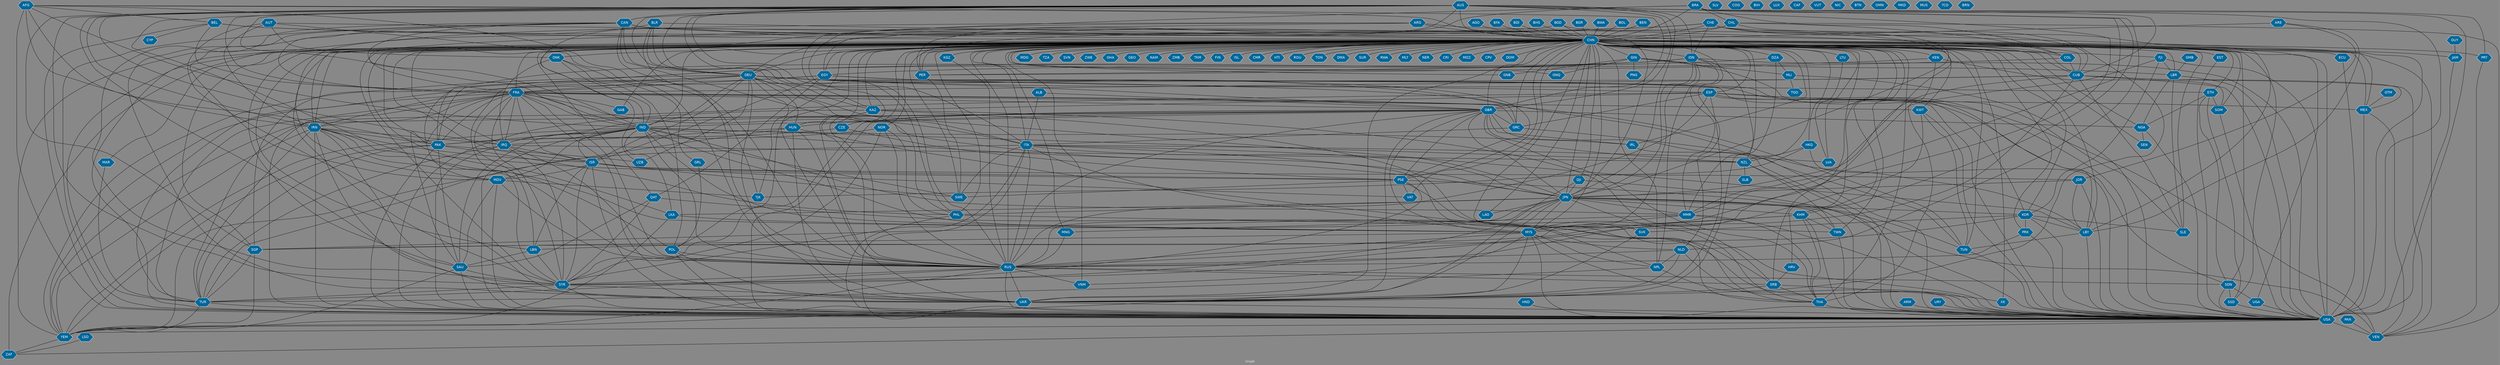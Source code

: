 // Countries together in item graph
graph {
	graph [bgcolor="#888888" fontcolor=white fontsize=12 label="Graph" outputorder=edgesfirst overlap=prism]
	node [color=white fillcolor="#006699" fontcolor=white fontname=Helvetica shape=hexagon style=filled]
	edge [arrowhead=open color=black fontcolor=white fontname=Courier fontsize=12]
		AFG [label=AFG]
		USA [label=USA]
		SDN [label=SDN]
		THA [label=THA]
		CHN [label=CHN]
		IRN [label=IRN]
		TUR [label=TUR]
		NLD [label=NLD]
		MYS [label=MYS]
		KEN [label=KEN]
		UKR [label=UKR]
		PHL [label=PHL]
		IND [label=IND]
		PAK [label=PAK]
		FRA [label=FRA]
		JPN [label=JPN]
		ISR [label=ISR]
		PSE [label=PSE]
		RUS [label=RUS]
		LAO [label=LAO]
		GBR [label=GBR]
		SGP [label=SGP]
		SLE [label=SLE]
		KOR [label=KOR]
		CUB [label=CUB]
		ARG [label=ARG]
		SRB [label=SRB]
		EGY [label=EGY]
		BEL [label=BEL]
		GRC [label=GRC]
		ESP [label=ESP]
		BRA [label=BRA]
		SYR [label=SYR]
		SSD [label=SSD]
		MMR [label=MMR]
		AUT [label=AUT]
		COL [label=COL]
		VEN [label=VEN]
		IRL [label=IRL]
		NPL [label=NPL]
		DEU [label=DEU]
		PRK [label=PRK]
		VNM [label=VNM]
		KAZ [label=KAZ]
		IDN [label=IDN]
		AUS [label=AUS]
		HUN [label=HUN]
		MEX [label=MEX]
		ITA [label=ITA]
		MDG [label=MDG]
		NOR [label=NOR]
		TZA [label=TZA]
		CAN [label=CAN]
		NZL [label=NZL]
		KHM [label=KHM]
		SVN [label=SVN]
		ETH [label=ETH]
		ZAF [label=ZAF]
		CHL [label=CHL]
		YEM [label=YEM]
		SAU [label=SAU]
		NGA [label=NGA]
		FJI [label=FJI]
		KWT [label=KWT]
		TJK [label=TJK]
		GNB [label=GNB]
		GIN [label=GIN]
		IRQ [label=IRQ]
		TWN [label=TWN]
		LKA [label=LKA]
		ZWE [label=ZWE]
		LBY [label=LBY]
		GAB [label=GAB]
		AGO [label=AGO]
		CHE [label=CHE]
		SLV [label=SLV]
		GHA [label=GHA]
		CZE [label=CZE]
		MNG [label=MNG]
		PER [label=PER]
		TUN [label=TUN]
		XK [label=XK]
		DNK [label=DNK]
		POL [label=POL]
		LTU [label=LTU]
		MDV [label=MDV]
		BLR [label=BLR]
		LBR [label=LBR]
		HND [label=HND]
		SOM [label=SOM]
		GEO [label=GEO]
		COG [label=COG]
		BGD [label=BGD]
		NAM [label=NAM]
		LVA [label=LVA]
		DJI [label=DJI]
		ZMB [label=ZMB]
		TKM [label=TKM]
		DZA [label=DZA]
		FIN [label=FIN]
		BFA [label=BFA]
		PNG [label=PNG]
		ALB [label=ALB]
		ISL [label=ISL]
		BIH [label=BIH]
		SWE [label=SWE]
		CMR [label=CMR]
		KGZ [label=KGZ]
		ECU [label=ECU]
		MLI [label=MLI]
		GMB [label=GMB]
		VAT [label=VAT]
		PAN [label=PAN]
		SVK [label=SVK]
		QAT [label=QAT]
		LBN [label=LBN]
		HTI [label=HTI]
		ROU [label=ROU]
		UZB [label=UZB]
		PRT [label=PRT]
		TON [label=TON]
		HKG [label=HKG]
		LUX [label=LUX]
		JOR [label=JOR]
		CAF [label=CAF]
		UGA [label=UGA]
		JAM [label=JAM]
		DMA [label=DMA]
		SUR [label=SUR]
		HRV [label=HRV]
		MAR [label=MAR]
		LSO [label=LSO]
		SLB [label=SLB]
		VUT [label=VUT]
		ARM [label=ARM]
		BDI [label=BDI]
		ARE [label=ARE]
		RWA [label=RWA]
		BHS [label=BHS]
		BGR [label=BGR]
		GNQ [label=GNQ]
		EST [label=EST]
		MLT [label=MLT]
		NIC [label=NIC]
		NER [label=NER]
		BTN [label=BTN]
		OMN [label=OMN]
		URY [label=URY]
		CRI [label=CRI]
		BWA [label=BWA]
		MOZ [label=MOZ]
		SEN [label=SEN]
		BOL [label=BOL]
		GRL [label=GRL]
		GUY [label=GUY]
		CPV [label=CPV]
		TGO [label=TGO]
		MKD [label=MKD]
		BEN [label=BEN]
		DOM [label=DOM]
		MUS [label=MUS]
		GTM [label=GTM]
		CYP [label=CYP]
		TCD [label=TCD]
		BRN [label=BRN]
			CHN -- NER [weight=1]
			DEU -- ITA [weight=7]
			JPN -- LKA [weight=1]
			CHN -- NPL [weight=65]
			FRA -- IRN [weight=1]
			CHN -- SRB [weight=15]
			CHN -- IRQ [weight=11]
			IDN -- MYS [weight=7]
			IDN -- MMR [weight=2]
			CHN -- SVK [weight=2]
			NZL -- USA [weight=4]
			NOR -- SYR [weight=1]
			ARG -- USA [weight=1]
			CHN -- MEX [weight=9]
			CHN -- FIN [weight=3]
			AFG -- TJK [weight=1]
			BDI -- CHN [weight=1]
			ESP -- SDN [weight=1]
			AUS -- FRA [weight=1]
			CHE -- USA [weight=3]
			JPN -- PHL [weight=5]
			CHN -- ZWE [weight=5]
			BEN -- CHN [weight=1]
			AUS -- JPN [weight=7]
			CHN -- PRK [weight=1]
			LBY -- USA [weight=4]
			FRA -- YEM [weight=4]
			USA -- YEM [weight=11]
			JPN -- TWN [weight=5]
			MAR -- TUR [weight=1]
			RUS -- SDN [weight=1]
			PER -- SWE [weight=1]
			IDN -- PAK [weight=8]
			CHN -- SDN [weight=19]
			HUN -- UKR [weight=1]
			AUS -- DEU [weight=1]
			KOR -- PRK [weight=3]
			NGA -- USA [weight=2]
			HKG -- TJK [weight=1]
			KOR -- USA [weight=15]
			KWT -- SYR [weight=2]
			EGY -- PSE [weight=9]
			DEU -- PAK [weight=1]
			CAN -- DEU [weight=1]
			CHN -- KOR [weight=35]
			CHN -- PRT [weight=2]
			CHN -- IDN [weight=29]
			DEU -- IND [weight=2]
			ESP -- UKR [weight=1]
			CHN -- IND [weight=75]
			LKA -- MYS [weight=1]
			CHN -- SWE [weight=2]
			CHN -- PSE [weight=9]
			AUS -- IRQ [weight=7]
			KHM -- USA [weight=2]
			THA -- USA [weight=4]
			NLD -- UKR [weight=1]
			CAN -- CHN [weight=21]
			DJI -- JPN [weight=1]
			GBR -- IND [weight=3]
			ARE -- JOR [weight=1]
			MMR -- MYS [weight=1]
			LBN -- SYR [weight=8]
			RUS -- SRB [weight=1]
			BGD -- IND [weight=2]
			CHN -- FRA [weight=73]
			ALB -- ITA [weight=1]
			IND -- JPN [weight=5]
			PHL -- TWN [weight=1]
			IRN -- SYR [weight=8]
			ARE -- LBY [weight=1]
			ESP -- RUS [weight=1]
			NZL -- TWN [weight=1]
			KHM -- MYS [weight=1]
			AUS -- GBR [weight=4]
			CHN -- TKM [weight=1]
			IRN -- RUS [weight=6]
			USA -- ZAF [weight=1]
			PAK -- PHL [weight=1]
			CHN -- SVN [weight=1]
			SRB -- THA [weight=2]
			DNK -- IRQ [weight=1]
			BOL -- CHN [weight=4]
			CHN -- GNB [weight=1]
			CAN -- MDV [weight=1]
			CHN -- HRV [weight=1]
			CHN -- ITA [weight=43]
			ARG -- ITA [weight=1]
			JPN -- MYS [weight=1]
			NLD -- USA [weight=3]
			FRA -- SYR [weight=3]
			MEX -- USA [weight=7]
			TUR -- YEM [weight=1]
			CHN -- MNG [weight=35]
			CAN -- FRA [weight=1]
			SOM -- USA [weight=4]
			EGY -- IRN [weight=1]
			FRA -- RUS [weight=6]
			LKA -- YEM [weight=2]
			AUT -- UKR [weight=2]
			POL -- RUS [weight=1]
			DZA -- UKR [weight=2]
			GBR -- USA [weight=17]
			GIN -- LBR [weight=3]
			CHN -- GAB [weight=1]
			CHN -- TUN [weight=4]
			AUS -- UKR [weight=1]
			SYR -- USA [weight=30]
			ISR -- JOR [weight=1]
			CHN -- LVA [weight=1]
			CUB -- FRA [weight=4]
			ITA -- LBY [weight=2]
			ISR -- SYR [weight=6]
			CHN -- NLD [weight=17]
			HUN -- SRB [weight=1]
			IRQ -- USA [weight=45]
			CHN -- IRN [weight=17]
			ARE -- CHN [weight=2]
			FRA -- IRQ [weight=6]
			LTU -- LVA [weight=1]
			BRA -- PRT [weight=1]
			BRA -- COL [weight=1]
			IRL -- USA [weight=1]
			NOR -- PHL [weight=1]
			BLR -- DEU [weight=1]
			AUS -- RUS [weight=2]
			MMR -- THA [weight=4]
			JPN -- UKR [weight=4]
			CAN -- MEX [weight=1]
			AUS -- PHL [weight=1]
			CZE -- PAK [weight=1]
			KAZ -- SRB [weight=3]
			USA -- VEN [weight=18]
			JPN -- SGP [weight=1]
			POL -- UKR [weight=2]
			CHN -- MYS [weight=74]
			ISR -- MDV [weight=1]
			IDN -- NZL [weight=1]
			CHN -- NOR [weight=4]
			CHN -- YEM [weight=19]
			PRK -- RUS [weight=1]
			BRA -- PER [weight=3]
			ARG -- FRA [weight=1]
			NPL -- USA [weight=5]
			IND -- NPL [weight=6]
			DEU -- HUN [weight=1]
			ALB -- GBR [weight=1]
			CHN -- TZA [weight=6]
			CUB -- MEX [weight=1]
			QAT -- SYR [weight=1]
			PRT -- VEN [weight=1]
			DEU -- JPN [weight=8]
			CUB -- TUR [weight=1]
			MEX -- VEN [weight=1]
			CHN -- HTI [weight=1]
			CAN -- USA [weight=4]
			BRA -- RUS [weight=1]
			GBR -- YEM [weight=1]
			ETH -- SOM [weight=1]
			RUS -- TUR [weight=1]
			CHN -- TUR [weight=11]
			GBR -- TUN [weight=1]
			CHN -- SAU [weight=3]
			KWT -- TUN [weight=1]
			ISR -- PSE [weight=108]
			ARG -- CUB [weight=1]
			MNG -- RUS [weight=7]
			KWT -- USA [weight=1]
			FRA -- IND [weight=3]
			CAN -- RUS [weight=3]
			SAU -- SYR [weight=3]
			IND -- MDV [weight=1]
			CHN -- JAM [weight=3]
			MDV -- TJK [weight=1]
			MLI -- TGO [weight=1]
			HRV -- SRB [weight=1]
			CHE -- CUB [weight=1]
			AUS -- SGP [weight=2]
			CAN -- SYR [weight=3]
			KOR -- SLE [weight=1]
			CHN -- MDV [weight=17]
			CHN -- SOM [weight=6]
			GBR -- GRC [weight=2]
			CHN -- GIN [weight=5]
			TUR -- USA [weight=7]
			CHN -- ESP [weight=3]
			ETH -- NGA [weight=1]
			CHN -- ZMB [weight=2]
			ISR -- LBN [weight=3]
			CHN -- ISL [weight=2]
			CHN -- ROU [weight=2]
			CUB -- RUS [weight=1]
			PSE -- VEN [weight=1]
			CHL -- PER [weight=2]
			BEL -- USA [weight=1]
			CHN -- SEN [weight=3]
			COL -- CUB [weight=1]
			EGY -- QAT [weight=1]
			JPN -- THA [weight=4]
			AUS -- USA [weight=7]
			ESP -- TUR [weight=1]
			KEN -- THA [weight=1]
			EGY -- ISR [weight=3]
			CHN -- DOM [weight=1]
			CHN -- QAT [weight=2]
			CHN -- GNQ [weight=1]
			IRQ -- RUS [weight=1]
			IDN -- JPN [weight=2]
			BLR -- UKR [weight=7]
			CHN -- JPN [weight=290]
			CHN -- VEN [weight=15]
			IRQ -- SYR [weight=3]
			IRQ -- NZL [weight=3]
			CHN -- IRL [weight=11]
			BLR -- CHN [weight=14]
			ISR -- USA [weight=13]
			DEU -- GRC [weight=6]
			GIN -- SLE [weight=3]
			GBR -- RUS [weight=8]
			KEN -- SOM [weight=1]
			MYS -- UKR [weight=14]
			AUS -- IDN [weight=3]
			DZA -- MLI [weight=1]
			POL -- USA [weight=2]
			GBR -- SYR [weight=4]
			GIN -- PNG [weight=3]
			CHN -- THA [weight=40]
			HND -- USA [weight=1]
			DJI -- USA [weight=1]
			IND -- PAK [weight=22]
			FRA -- ITA [weight=7]
			CHN -- KEN [weight=48]
			CHN -- LKA [weight=26]
			AFG -- IRN [weight=1]
			IRN -- MYS [weight=1]
			NLD -- RUS [weight=2]
			BGR -- CHN [weight=1]
			IND -- LKA [weight=6]
			CHN -- MMR [weight=52]
			CHN -- SGP [weight=18]
			AFG -- BEL [weight=1]
			AGO -- CHN [weight=14]
			CHN -- SSD [weight=9]
			DNK -- POL [weight=1]
			SSD -- USA [weight=1]
			CHN -- KGZ [weight=4]
			JOR -- USA [weight=1]
			IRN -- TUR [weight=1]
			IRN -- SAU [weight=2]
			CHN -- NGA [weight=15]
			FRA -- LBN [weight=1]
			ETH -- SSD [weight=1]
			CHN -- NAM [weight=3]
			SDN -- USA [weight=3]
			AUS -- IRN [weight=2]
			GBR -- NZL [weight=1]
			AUS -- POL [weight=1]
			NZL -- SLB [weight=1]
			CHN -- FJI [weight=8]
			CHN -- MLT [weight=1]
			CHN -- PAK [weight=64]
			IND -- ISR [weight=2]
			JPN -- KOR [weight=11]
			DNK -- IND [weight=2]
			AUS -- SYR [weight=2]
			FRA -- TUR [weight=2]
			IND -- IRQ [weight=3]
			ARM -- USA [weight=1]
			JOR -- LBY [weight=1]
			ITA -- THA [weight=1]
			CHE -- UKR [weight=2]
			IND -- YEM [weight=3]
			CHN -- VAT [weight=1]
			CHN -- DZA [weight=3]
			CUB -- USA [weight=70]
			SRB -- XK [weight=1]
			CHN -- VNM [weight=20]
			CHE -- IDN [weight=1]
			RUS -- YEM [weight=1]
			AUS -- MMR [weight=1]
			CHN -- SLE [weight=15]
			PAK -- TUR [weight=1]
			FRA -- UKR [weight=3]
			AUS -- NLD [weight=1]
			CHN -- HKG [weight=3]
			HKG -- USA [weight=2]
			JPN -- KHM [weight=2]
			SYR -- TUR [weight=6]
			EGY -- FRA [weight=1]
			CZE -- PSE [weight=5]
			GRC -- LBY [weight=1]
			MYS -- NPL [weight=1]
			CHL -- COL [weight=1]
			SAU -- YEM [weight=11]
			CHN -- CMR [weight=8]
			CHE -- SYR [weight=9]
			AFG -- GBR [weight=4]
			CHN -- DNK [weight=16]
			FJI -- LBR [weight=1]
			DEU -- GBR [weight=2]
			BRA -- USA [weight=5]
			CHN -- DEU [weight=73]
			MMR -- MNG [weight=1]
			LBR -- USA [weight=6]
			IND -- SWE [weight=1]
			CHN -- ISR [weight=6]
			CAN -- JPN [weight=1]
			CHN -- ZAF [weight=5]
			RUS -- VNM [weight=1]
			CHN -- UGA [weight=4]
			JPN -- MMR [weight=1]
			ETH -- SDN [weight=2]
			PRK -- USA [weight=2]
			CHN -- CRI [weight=3]
			ARG -- CHN [weight=23]
			PAK -- YEM [weight=1]
			COL -- PER [weight=1]
			ESP -- MEX [weight=1]
			AUT -- RUS [weight=3]
			CHN -- CZE [weight=1]
			AUS -- EGY [weight=1]
			BGD -- MMR [weight=2]
			BGD -- CHN [weight=6]
			NGA -- SEN [weight=1]
			QAT -- USA [weight=1]
			AUS -- CAN [weight=2]
			CHN -- EGY [weight=9]
			JPN -- TUN [weight=1]
			HUN -- IRQ [weight=1]
			EGY -- ETH [weight=1]
			AUS -- KAZ [weight=1]
			IND -- USA [weight=36]
			CHN -- TWN [weight=10]
			ISR -- VAT [weight=2]
			CHE -- LBY [weight=1]
			URY -- USA [weight=1]
			EGY -- USA [weight=4]
			KAZ -- THA [weight=2]
			CHL -- CHN [weight=31]
			CHN -- KAZ [weight=19]
			GBR -- IRL [weight=4]
			BEL -- CUB [weight=1]
			KOR -- LBY [weight=2]
			CAN -- PHL [weight=1]
			FRA -- GRC [weight=2]
			IRN -- PSE [weight=1]
			DEU -- KOR [weight=1]
			IRN -- YEM [weight=6]
			TUN -- USA [weight=2]
			ISR -- SWE [weight=2]
			ITA -- SWE [weight=1]
			FRA -- USA [weight=19]
			JAM -- USA [weight=1]
			FRA -- KWT [weight=2]
			FRA -- GBR [weight=7]
			BEL -- CYP [weight=1]
			IRN -- IRQ [weight=11]
			ESP -- GRC [weight=2]
			IDN -- PER [weight=1]
			BFA -- CHN [weight=1]
			ESP -- VEN [weight=2]
			TWN -- USA [weight=9]
			CHN -- MDG [weight=3]
			CHL -- VEN [weight=1]
			KHM -- THA [weight=7]
			AFG -- IND [weight=2]
			IND -- NZL [weight=1]
			GIN -- GNB [weight=1]
			LSO -- ZAF [weight=1]
			CHN -- PHL [weight=59]
			CHN -- LTU [weight=2]
			RUS -- UKR [weight=223]
			ITA -- USA [weight=3]
			GTM -- MEX [weight=1]
			IRN -- USA [weight=54]
			QAT -- SAU [weight=1]
			JOR -- JPN [weight=3]
			MDV -- SAU [weight=1]
			NLD -- NPL [weight=1]
			ESP -- USA [weight=1]
			DJI -- YEM [weight=6]
			CHE -- CHN [weight=6]
			PAN -- VEN [weight=2]
			DEU -- UKR [weight=23]
			HKG -- NZL [weight=2]
			IND -- MMR [weight=4]
			IDN -- NPL [weight=2]
			CHN -- LBR [weight=8]
			GIN -- GNQ [weight=1]
			PSE -- SYR [weight=1]
			CHN -- TJK [weight=18]
			BLR -- KAZ [weight=4]
			SRB -- UKR [weight=1]
			HUN -- RUS [weight=6]
			FJI -- KOR [weight=1]
			RUS -- USA [weight=91]
			CHN -- DJI [weight=5]
			GBR -- NGA [weight=1]
			CHN -- SYR [weight=21]
			FRA -- ISR [weight=2]
			BRA -- CHN [weight=80]
			AUS -- CHN [weight=85]
			ESP -- KAZ [weight=1]
			IRQ -- TUR [weight=4]
			CHN -- ETH [weight=19]
			GRL -- POL [weight=1]
			AUT -- DNK [weight=1]
			AUT -- CHN [weight=1]
			BRA -- CUB [weight=2]
			SGP -- TUR [weight=1]
			DNK -- GRL [weight=1]
			DZA -- EGY [weight=1]
			BWA -- CHN [weight=1]
			FRA -- GAB [weight=1]
			BHS -- CHN [weight=1]
			LBY -- TUN [weight=5]
			MYS -- USA [weight=9]
			IRQ -- ISR [weight=1]
			MYS -- RUS [weight=5]
			SDN -- SSD [weight=23]
			IND -- MYS [weight=12]
			AFG -- USA [weight=31]
			PSE -- VAT [weight=2]
			CHN -- POL [weight=1]
			KAZ -- UKR [weight=2]
			IRN -- ISR [weight=11]
			BEL -- FRA [weight=2]
			GBR -- PSE [weight=1]
			CAN -- IND [weight=2]
			CUB -- SLE [weight=1]
			CHN -- HUN [weight=4]
			MYS -- VNM [weight=1]
			AUT -- IRN [weight=3]
			CHL -- JPN [weight=1]
			GBR -- THA [weight=1]
			DEU -- SYR [weight=1]
			GBR -- JPN [weight=2]
			ECU -- USA [weight=1]
			CHN -- GRC [weight=40]
			AUS -- KHM [weight=3]
			DEU -- YEM [weight=1]
			IND -- IRL [weight=1]
			PSE -- SWE [weight=2]
			IND -- SAU [weight=1]
			MYS -- THA [weight=3]
			PAK -- UZB [weight=1]
			DEU -- UZB [weight=1]
			DEU -- RUS [weight=15]
			JPN -- USA [weight=100]
			CHN -- USA [weight=732]
			CHN -- RWA [weight=1]
			FJI -- USA [weight=1]
			CHN -- KWT [weight=3]
			CHN -- GBR [weight=129]
			NOR -- RUS [weight=2]
			CHN -- COL [weight=16]
			RUS -- SYR [weight=12]
			BLR -- RUS [weight=9]
			UGA -- USA [weight=2]
			CHN -- XK [weight=2]
			DEU -- ESP [weight=1]
			CHN -- GHA [weight=7]
			JPN -- LAO [weight=1]
			CHN -- LBN [weight=1]
			YEM -- ZAF [weight=1]
			FRA -- SAU [weight=1]
			KAZ -- USA [weight=2]
			CHE -- DEU [weight=1]
			ITA -- MYS [weight=1]
			UKR -- USA [weight=61]
			PSE -- USA [weight=8]
			CHN -- LAO [weight=3]
			KHM -- TWN [weight=1]
			BEL -- CHN [weight=31]
			IDN -- SGP [weight=2]
			CHN -- DMA [weight=1]
			GBR -- IRQ [weight=4]
			CHN -- CUB [weight=17]
			CHN -- PER [weight=23]
			KGZ -- RUS [weight=1]
			MDV -- RUS [weight=1]
			DEU -- FRA [weight=14]
			SGP -- YEM [weight=1]
			ITA -- RUS [weight=5]
			PHL -- USA [weight=11]
			PAK -- USA [weight=9]
			CHN -- KHM [weight=26]
			CHN -- LBY [weight=12]
			ITA -- SYR [weight=1]
			BRA -- CHL [weight=2]
			CHN -- NZL [weight=26]
			ITA -- LVA [weight=1]
			GMB -- LBR [weight=1]
			KEN -- MDV [weight=1]
			SYR -- UKR [weight=1]
			MLI -- USA [weight=1]
			CHN -- UKR [weight=39]
			CHE -- IRN [weight=4]
			MMR -- USA [weight=2]
			LBR -- SLE [weight=2]
			MDV -- USA [weight=2]
			EGY -- LBY [weight=5]
			CHN -- MOZ [weight=2]
			GBR -- HUN [weight=1]
			SDN -- UGA [weight=1]
			ITA -- YEM [weight=1]
			DEU -- ISR [weight=1]
			FRA -- PAK [weight=1]
			CUB -- VEN [weight=3]
			LBR -- NGA [weight=2]
			NOR -- PAK [weight=1]
			FRA -- JPN [weight=2]
			GRC -- ITA [weight=2]
			FJI -- RUS [weight=1]
			CHN -- MAR [weight=1]
			KAZ -- RUS [weight=7]
			MYS -- NLD [weight=4]
			ITA -- JPN [weight=2]
			AFG -- CHN [weight=20]
			IDN -- USA [weight=1]
			CHN -- TON [weight=1]
			CUB -- JPN [weight=1]
			HUN -- TUR [weight=1]
			AUS -- IND [weight=9]
			IND -- RUS [weight=4]
			KHM -- LBN [weight=1]
			CHN -- SUR [weight=1]
			JPN -- SYR [weight=2]
			KOR -- SGP [weight=1]
			GUY -- JAM [weight=1]
			MYS -- SGP [weight=2]
			GBR -- UKR [weight=7]
			GIN -- MLI [weight=1]
			CHN -- CPV [weight=1]
			CHN -- RUS [weight=197]
			CHN -- ECU [weight=8]
			SVK -- UKR [weight=1]
			JPN -- RUS [weight=6]
			DEU -- USA [weight=20]
			NPL -- TUR [weight=1]
			PAK -- SAU [weight=1]
			CHN -- UZB [weight=2]
			LBN -- SAU [weight=1]
			CHN -- GEO [weight=1]
			IRN -- PAK [weight=1]
			GBR -- MYS [weight=3]
			FRA -- TUN [weight=2]
			AFG -- PAK [weight=7]
			EST -- USA [weight=1]
			KOR -- SVK [weight=1]
			CHN -- EST [weight=2]
			SAU -- USA [weight=6]
			AUS -- MYS [weight=12]
}